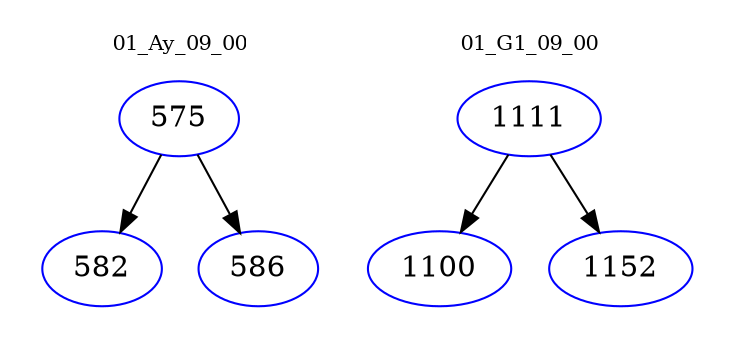 digraph{
subgraph cluster_0 {
color = white
label = "01_Ay_09_00";
fontsize=10;
T0_575 [label="575", color="blue"]
T0_575 -> T0_582 [color="black"]
T0_582 [label="582", color="blue"]
T0_575 -> T0_586 [color="black"]
T0_586 [label="586", color="blue"]
}
subgraph cluster_1 {
color = white
label = "01_G1_09_00";
fontsize=10;
T1_1111 [label="1111", color="blue"]
T1_1111 -> T1_1100 [color="black"]
T1_1100 [label="1100", color="blue"]
T1_1111 -> T1_1152 [color="black"]
T1_1152 [label="1152", color="blue"]
}
}
